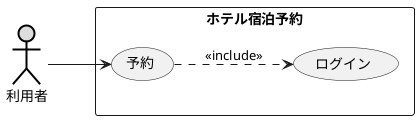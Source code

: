 @startuml ユースケース図
left to right direction
actor 利用者#DDDDDD;line:black;line.bold;

rectangle ホテル宿泊予約 {
usecase 予約
usecase ログイン
}
予約 ..> ログイン :<< include >>
利用者 -->予約

@enduml
